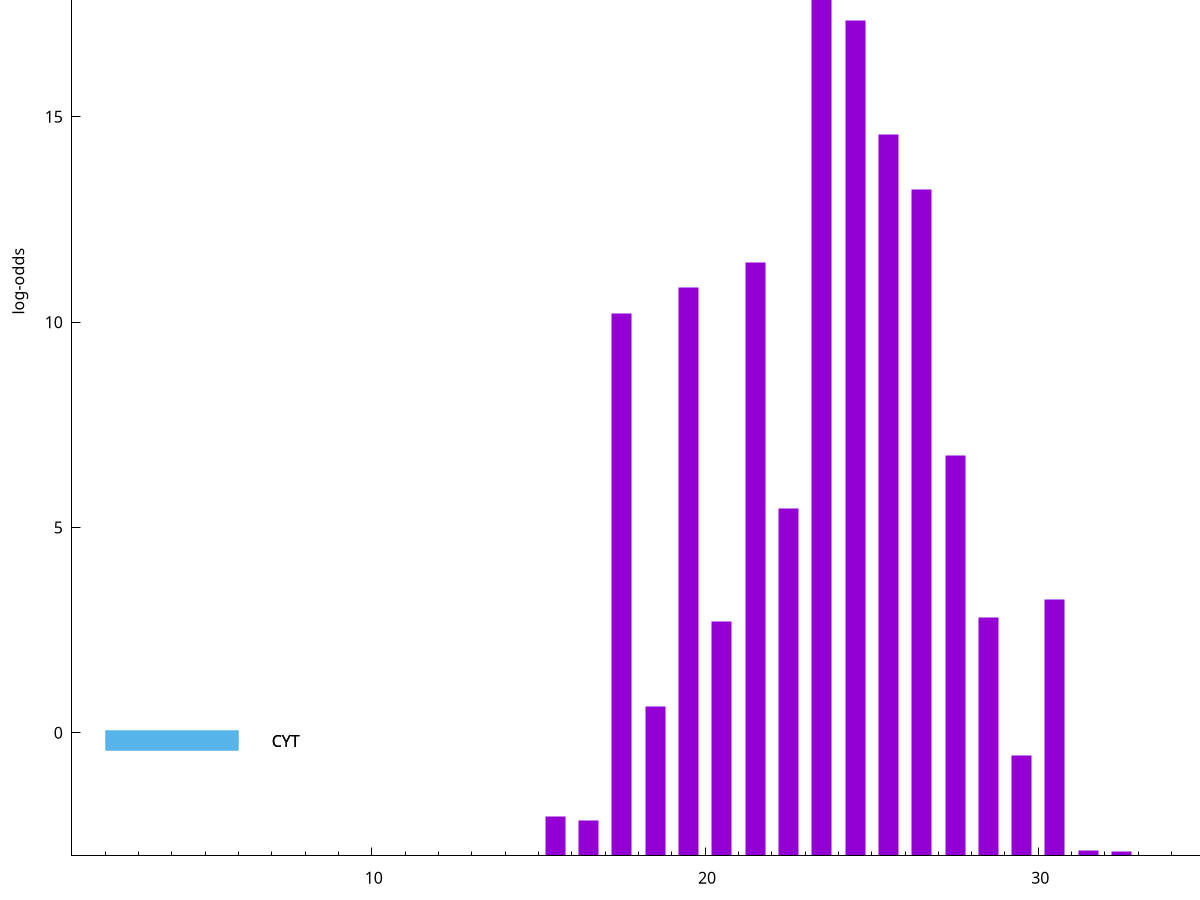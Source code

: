 set title "LipoP predictions for SRR5666568.gff"
set size 2., 1.4
set xrange [1:70] 
set mxtics 10
set yrange [-3:25]
set y2range [0:28]
set ylabel "log-odds"
set term postscript eps color solid "Helvetica" 30
set output "SRR5666568.gff66.eps"
set arrow from 2,20.3455 to 6,20.3455 nohead lt 1 lw 20
set label "SpI" at 7,20.3455
set arrow from 2,-0.200913 to 6,-0.200913 nohead lt 3 lw 20
set label "CYT" at 7,-0.200913
set arrow from 2,-0.200913 to 6,-0.200913 nohead lt 3 lw 20
set label "CYT" at 7,-0.200913
set arrow from 2,20.3455 to 6,20.3455 nohead lt 1 lw 20
set label "SpI" at 7,20.3455
# NOTE: The scores below are the log-odds scores with the threshold
# NOTE: subtracted (a hack to make gnuplot make the histogram all
# NOTE: look nice).
plot "-" axes x1y2 title "" with impulses lt 1 lw 20
23.500000 23.102000
24.500000 20.347300
25.500000 17.580300
26.500000 16.237400
21.500000 14.461200
19.500000 13.848600
17.500000 13.219100
27.500000 9.754480
22.500000 8.472680
30.500000 6.246410
28.500000 5.816930
20.500000 5.702850
18.500000 3.643826
29.500000 2.440435
15.500000 0.959910
16.500000 0.855510
31.500000 0.129550
32.500000 0.119720
e
exit

